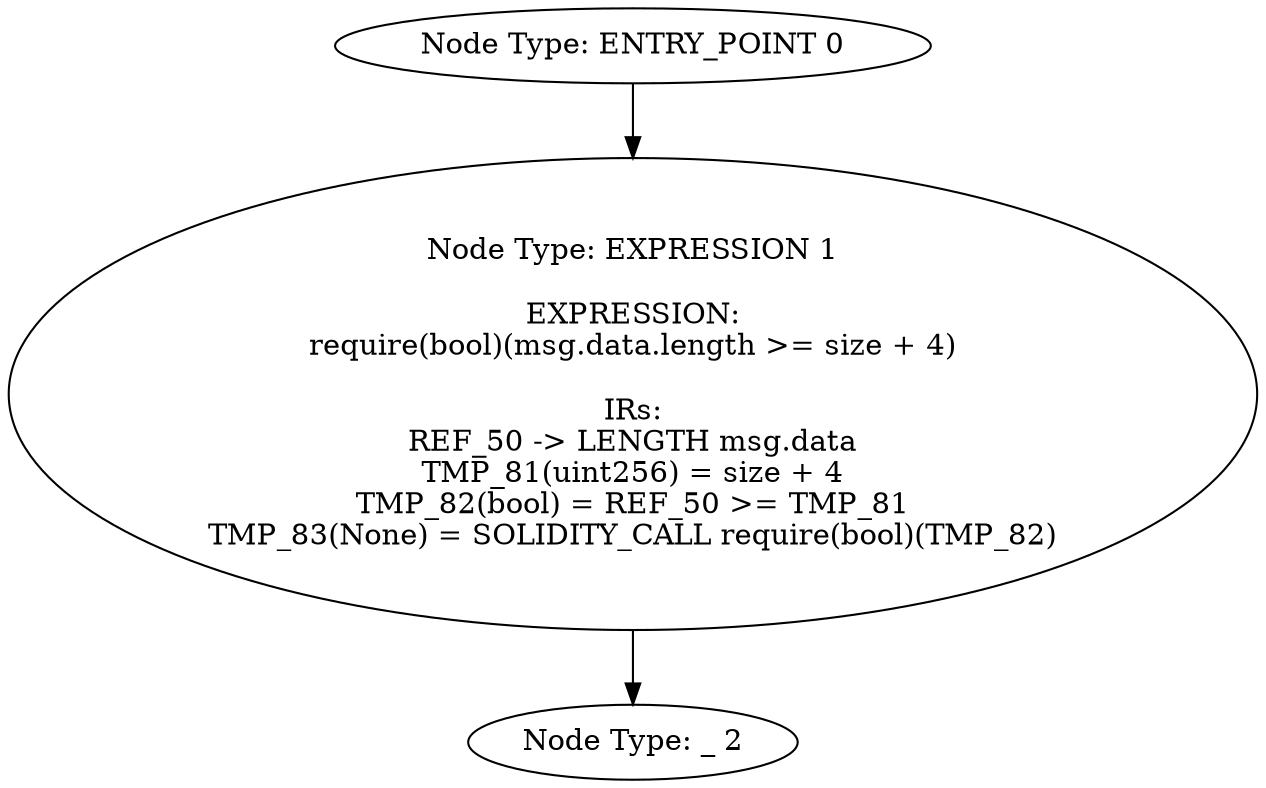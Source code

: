 digraph{
0[label="Node Type: ENTRY_POINT 0
"];
0->1;
1[label="Node Type: EXPRESSION 1

EXPRESSION:
require(bool)(msg.data.length >= size + 4)

IRs:
REF_50 -> LENGTH msg.data
TMP_81(uint256) = size + 4
TMP_82(bool) = REF_50 >= TMP_81
TMP_83(None) = SOLIDITY_CALL require(bool)(TMP_82)"];
1->2;
2[label="Node Type: _ 2
"];
}
